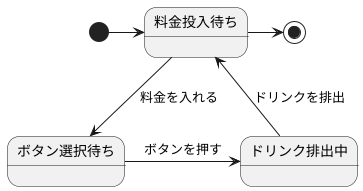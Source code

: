 @startuml 6-4ステートマシン図
[*] -right-> 料金投入待ち
料金投入待ち -down-> ボタン選択待ち :料金を入れる
ボタン選択待ち -right-> ドリンク排出中 :ボタンを押す
ドリンク排出中 -up-> 料金投入待ち :ドリンクを排出
料金投入待ち -right-> [*]
@enduml